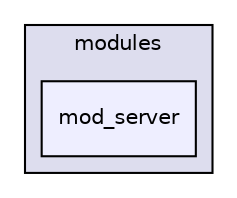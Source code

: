 digraph "leaf/modules/mod_server" {
  compound=true
  node [ fontsize="10", fontname="Helvetica"];
  edge [ labelfontsize="10", labelfontname="Helvetica"];
  subgraph clusterdir_071e6ab1f7f132df524d1bfe2744eaf2 {
    graph [ bgcolor="#ddddee", pencolor="black", label="modules" fontname="Helvetica", fontsize="10", URL="dir_071e6ab1f7f132df524d1bfe2744eaf2.html"]
  dir_dcec11b763a6a10178f4f3b0226e2e70 [shape=box, label="mod_server", style="filled", fillcolor="#eeeeff", pencolor="black", URL="dir_dcec11b763a6a10178f4f3b0226e2e70.html"];
  }
}
